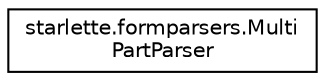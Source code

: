 digraph "Graphical Class Hierarchy"
{
 // LATEX_PDF_SIZE
  edge [fontname="Helvetica",fontsize="10",labelfontname="Helvetica",labelfontsize="10"];
  node [fontname="Helvetica",fontsize="10",shape=record];
  rankdir="LR";
  Node0 [label="starlette.formparsers.Multi\lPartParser",height=0.2,width=0.4,color="black", fillcolor="white", style="filled",URL="$classstarlette_1_1formparsers_1_1MultiPartParser.html",tooltip=" "];
}
